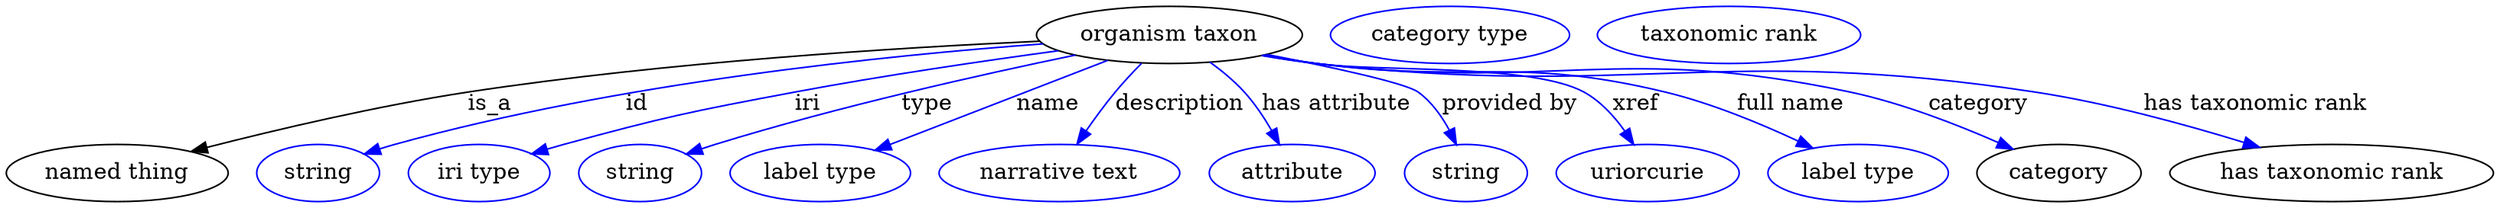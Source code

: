 digraph {
	graph [bb="0,0,1557.9,123"];
	node [label="\N"];
	"organism taxon"	[height=0.5,
		label="organism taxon",
		pos="728.54,105",
		width=2.3109];
	"named thing"	[height=0.5,
		pos="69.544,18",
		width=1.9318];
	"organism taxon" -> "named thing"	[label=is_a,
		lp="303.54,61.5",
		pos="e,115.95,31.595 647.23,101.02 558.8,96.967 413.5,87.926 289.54,69 233.21,60.398 169.85,45.423 125.64,34.098"];
	id	[color=blue,
		height=0.5,
		label=string,
		pos="195.54,18",
		width=1.0652];
	"organism taxon" -> id	[color=blue,
		label=id,
		lp="395.54,61.5",
		pos="e,224.53,29.99 649.55,99.342 552.47,92.161 383.41,74.903 243.54,36 240.44,35.135 237.24,34.172 234.04,33.155",
		style=solid];
	iri	[color=blue,
		height=0.5,
		label="iri type",
		pos="296.54,18",
		width=1.2277];
	"organism taxon" -> iri	[color=blue,
		label=iri,
		lp="502.54,61.5",
		pos="e,329.84,29.938 659.2,95.05 612.51,88.676 549.64,79.417 494.54,69 430.03,56.801 413.91,53.205 350.54,36 346.97,35.029 343.27,33.974 \
339.57,32.883",
		style=solid];
	type	[color=blue,
		height=0.5,
		label=string,
		pos="397.54,18",
		width=1.0652];
	"organism taxon" -> type	[color=blue,
		label=type,
		lp="576.54,61.5",
		pos="e,426.49,29.935 669.45,92.253 611.57,80.185 521.15,59.833 444.54,36 441.79,35.142 438.95,34.22 436.11,33.265",
		style=solid];
	name	[color=blue,
		height=0.5,
		label="label type",
		pos="510.54,18",
		width=1.5707];
	"organism taxon" -> name	[color=blue,
		label=name,
		lp="653.54,61.5",
		pos="e,545.04,32.451 690.07,88.999 652.13,74.205 594.21,51.621 554.48,36.13",
		style=solid];
	description	[color=blue,
		height=0.5,
		label="narrative text",
		pos="660.54,18",
		width=2.0943];
	"organism taxon" -> description	[color=blue,
		label=description,
		lp="734.04,61.5",
		pos="e,670.73,36.264 710.37,87.21 704.73,81.64 698.65,75.259 693.54,69 687.43,61.506 681.4,52.858 676.21,44.883",
		style=solid];
	"has attribute"	[color=blue,
		height=0.5,
		label=attribute,
		pos="805.54,18",
		width=1.4443];
	"organism taxon" -> "has attribute"	[color=blue,
		label="has attribute",
		lp="832.54,61.5",
		pos="e,797.15,35.806 753.35,87.723 760.65,82.274 768.33,75.832 774.54,69 781.13,61.751 787.13,52.916 792.07,44.701",
		style=solid];
	"provided by"	[color=blue,
		height=0.5,
		label=string,
		pos="913.54,18",
		width=1.0652];
	"organism taxon" -> "provided by"	[color=blue,
		label="provided by",
		lp="940.04,61.5",
		pos="e,907.51,35.857 789.51,92.607 829.44,84.738 875.66,74.699 883.54,69 891.86,62.987 898.29,53.899 903.03,45.113",
		style=solid];
	xref	[color=blue,
		height=0.5,
		label=uriorcurie,
		pos="1027.5,18",
		width=1.5887];
	"organism taxon" -> xref	[color=blue,
		label=xref,
		lp="1019,61.5",
		pos="e,1018.4,35.888 788.32,92.285 799.02,90.378 810.1,88.529 820.54,87 857.26,81.625 953.91,86.659 986.54,69 997.13,63.274 1006,53.577 \
1012.8,44.239",
		style=solid];
	"full name"	[color=blue,
		height=0.5,
		label="label type",
		pos="1159.5,18",
		width=1.5707];
	"organism taxon" -> "full name"	[color=blue,
		label="full name",
		lp="1116,61.5",
		pos="e,1130.8,33.726 787.3,92.239 798.31,90.291 809.76,88.44 820.54,87 916.47,74.192 943.45,91.614 1037.5,69 1066.7,61.995 1097.9,49.073 \
1121.5,38.12",
		style=solid];
	category	[height=0.5,
		pos="1285.5,18",
		width=1.4263];
	"organism taxon" -> category	[color=blue,
		label=category,
		lp="1234,61.5",
		pos="e,1256.4,33.008 786.77,92.071 797.94,90.115 809.58,88.304 820.54,87 967.72,69.498 1008.5,99.614 1153.5,69 1186.1,62.133 1221.2,48.502 \
1247,37.205",
		style=solid];
	"has taxonomic rank"	[height=0.5,
		pos="1456.5,18",
		width=2.8164];
	"organism taxon" -> "has taxonomic rank"	[color=blue,
		label="has taxonomic rank",
		lp="1407.5,61.5",
		pos="e,1411,34.202 786.27,92.034 797.59,90.055 809.41,88.246 820.54,87 1019,64.799 1072.1,98.977 1269.5,69 1314.7,62.147 1364.6,48.486 \
1401.5,37.172",
		style=solid];
	"named thing_category"	[color=blue,
		height=0.5,
		label="category type",
		pos="904.54,105",
		width=2.0762];
	"organism taxon_has taxonomic rank"	[color=blue,
		height=0.5,
		label="taxonomic rank",
		pos="1079.5,105",
		width=2.2929];
}
